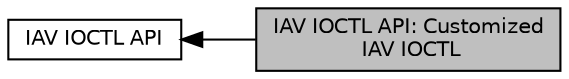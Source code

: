 digraph "IAV IOCTL API: Customized IAV IOCTL"
{
  bgcolor="transparent";
  edge [fontname="Helvetica",fontsize="10",labelfontname="Helvetica",labelfontsize="10"];
  node [fontname="Helvetica",fontsize="10",shape=box];
  rankdir=LR;
  Node2 [label="IAV IOCTL API",height=0.2,width=0.4,color="black",URL="$d5/d1d/group__iav-api.html",tooltip="IAV IOCTL API."];
  Node1 [label="IAV IOCTL API: Customized\l IAV IOCTL",height=0.2,width=0.4,color="black", fillcolor="grey75", style="filled", fontcolor="black",tooltip="IAV IOCTL API: Customized IAV IOCTL, in file iav_ioctl.h."];
  Node2->Node1 [shape=plaintext, dir="back", style="solid"];
}
